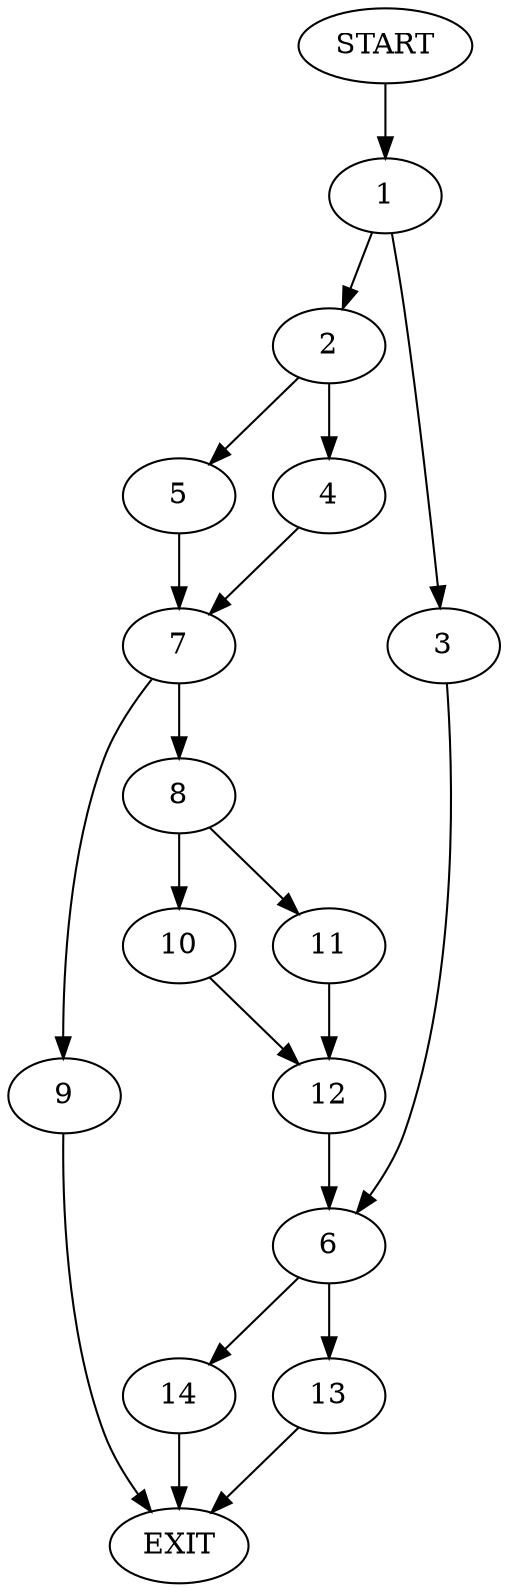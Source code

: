 digraph {
0 [label="START"]
15 [label="EXIT"]
0 -> 1
1 -> 2
1 -> 3
2 -> 4
2 -> 5
3 -> 6
4 -> 7
5 -> 7
7 -> 8
7 -> 9
8 -> 10
8 -> 11
9 -> 15
10 -> 12
11 -> 12
12 -> 6
6 -> 13
6 -> 14
14 -> 15
13 -> 15
}
